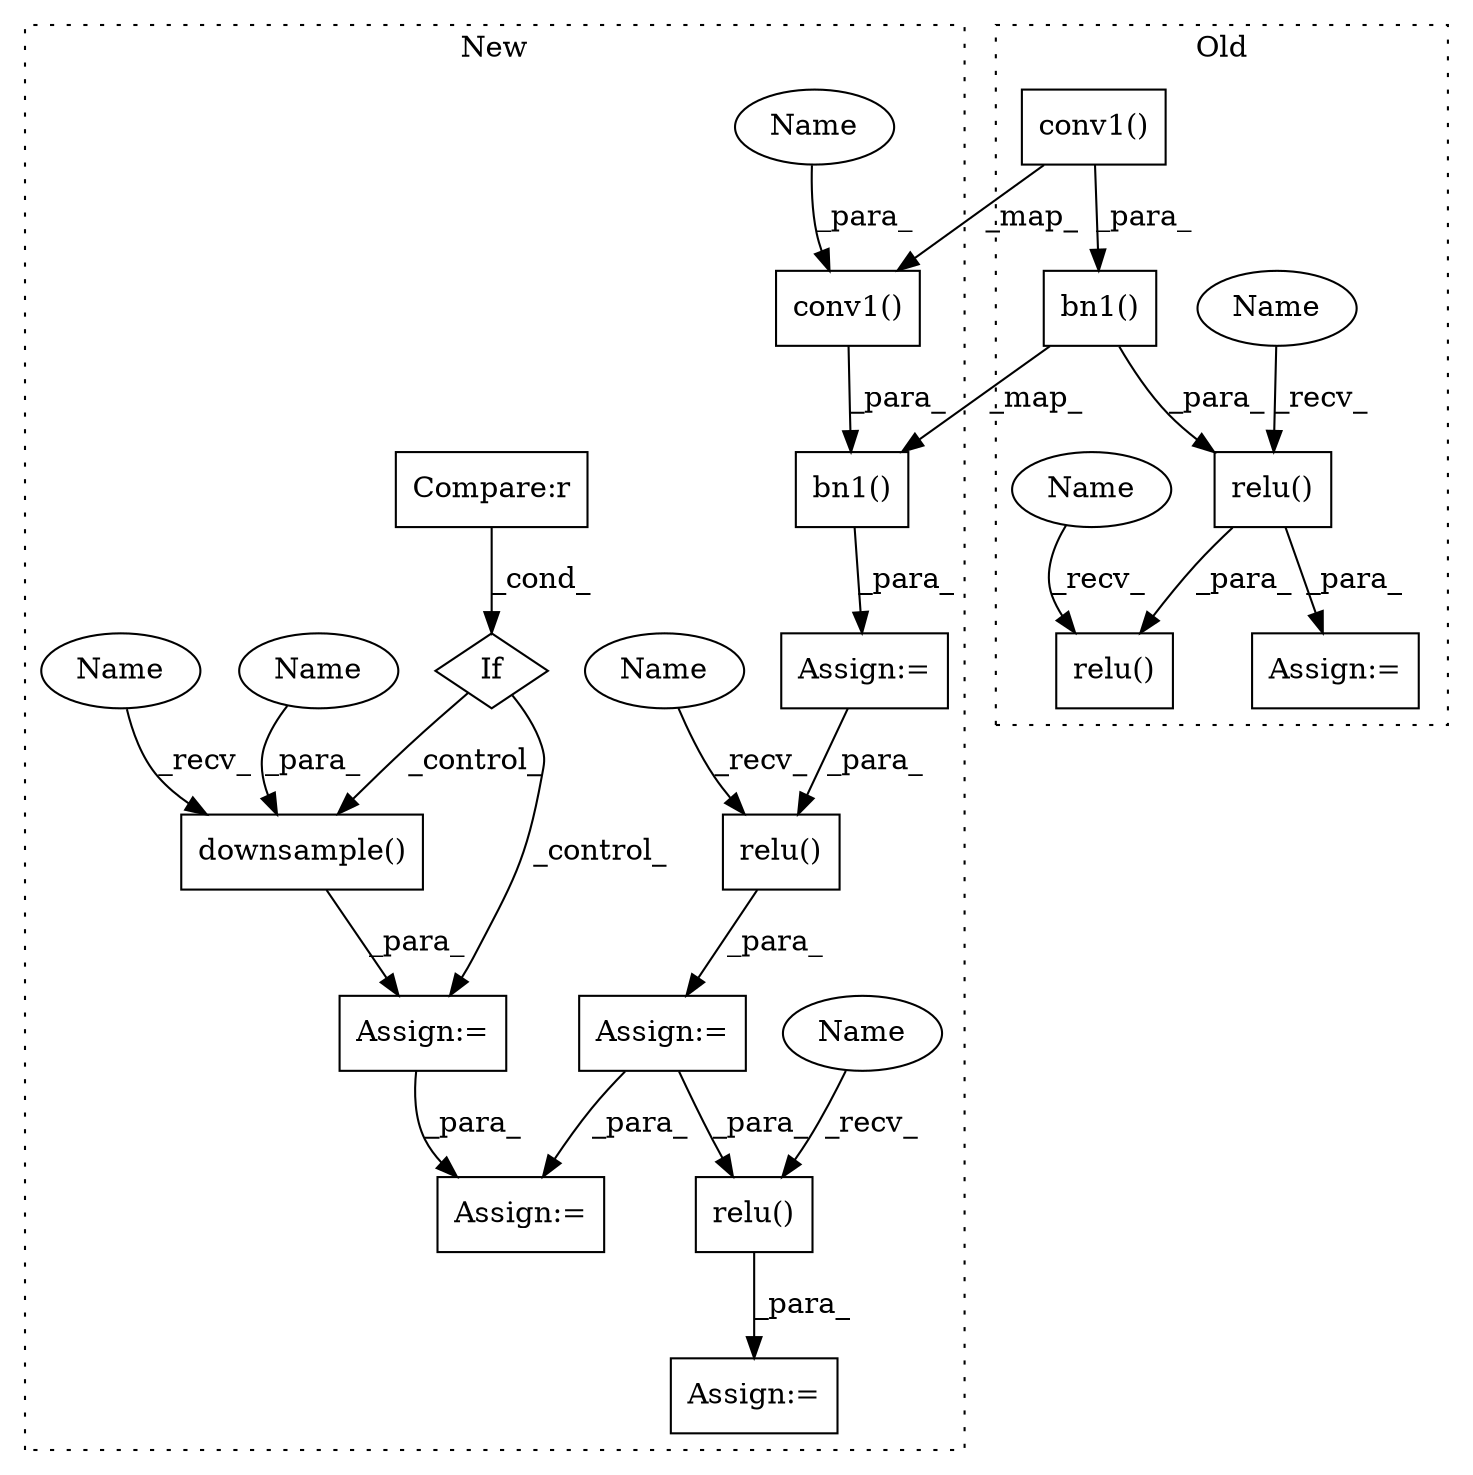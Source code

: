 digraph G {
subgraph cluster0 {
1 [label="bn1()" a="75" s="2338,2360" l="9,1" shape="box"];
3 [label="Assign:=" a="68" s="2462" l="4" shape="box"];
4 [label="conv1()" a="75" s="2347,2359" l="11,1" shape="box"];
6 [label="relu()" a="75" s="2377,2409" l="7,1" shape="box"];
17 [label="relu()" a="75" s="2497,2507" l="7,1" shape="box"];
18 [label="Name" a="87" s="2377" l="1" shape="ellipse"];
19 [label="Name" a="87" s="2497" l="1" shape="ellipse"];
label = "Old";
style="dotted";
}
subgraph cluster1 {
2 [label="bn1()" a="75" s="3018,3030" l="9,1" shape="box"];
5 [label="conv1()" a="75" s="2990,3002" l="11,1" shape="box"];
7 [label="Assign:=" a="68" s="3303" l="4" shape="box"];
8 [label="Assign:=" a="68" s="3043" l="3" shape="box"];
9 [label="Assign:=" a="68" s="3131" l="3" shape="box"];
10 [label="Assign:=" a="68" s="3327" l="3" shape="box"];
11 [label="relu()" a="75" s="3330,3343" l="10,1" shape="box"];
12 [label="Assign:=" a="68" s="3269" l="3" shape="box"];
13 [label="If" a="96" s="3217,3247" l="3,14" shape="diamond"];
14 [label="Compare:r" a="40" s="3220" l="27" shape="box"];
15 [label="downsample()" a="75" s="3272,3289" l="16,1" shape="box"];
16 [label="relu()" a="75" s="3134,3147" l="10,1" shape="box"];
20 [label="Name" a="87" s="3001" l="1" shape="ellipse"];
21 [label="Name" a="87" s="3288" l="1" shape="ellipse"];
22 [label="Name" a="87" s="3330" l="4" shape="ellipse"];
23 [label="Name" a="87" s="3134" l="4" shape="ellipse"];
24 [label="Name" a="87" s="3272" l="4" shape="ellipse"];
label = "New";
style="dotted";
}
1 -> 6 [label="_para_"];
1 -> 2 [label="_map_"];
2 -> 8 [label="_para_"];
4 -> 5 [label="_map_"];
4 -> 1 [label="_para_"];
5 -> 2 [label="_para_"];
6 -> 3 [label="_para_"];
6 -> 17 [label="_para_"];
8 -> 16 [label="_para_"];
9 -> 7 [label="_para_"];
9 -> 11 [label="_para_"];
11 -> 10 [label="_para_"];
12 -> 7 [label="_para_"];
13 -> 12 [label="_control_"];
13 -> 15 [label="_control_"];
14 -> 13 [label="_cond_"];
15 -> 12 [label="_para_"];
16 -> 9 [label="_para_"];
18 -> 6 [label="_recv_"];
19 -> 17 [label="_recv_"];
20 -> 5 [label="_para_"];
21 -> 15 [label="_para_"];
22 -> 11 [label="_recv_"];
23 -> 16 [label="_recv_"];
24 -> 15 [label="_recv_"];
}